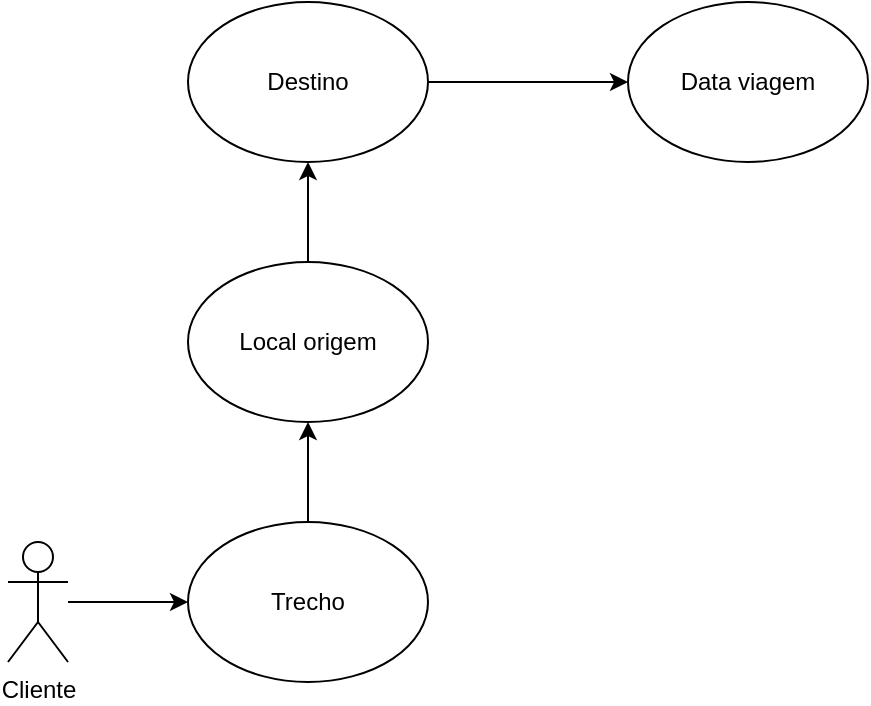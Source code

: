 <mxfile version="21.0.2" type="github">
  <diagram name="Página-1" id="1EG0DxgAQsjiDLSlLeOk">
    <mxGraphModel dx="1877" dy="619" grid="1" gridSize="10" guides="1" tooltips="1" connect="1" arrows="1" fold="1" page="1" pageScale="1" pageWidth="827" pageHeight="1169" math="0" shadow="0">
      <root>
        <mxCell id="0" />
        <mxCell id="1" parent="0" />
        <mxCell id="j4MfL8nKJJl6lGdlXzIS-10" style="edgeStyle=orthogonalEdgeStyle;rounded=0;orthogonalLoop=1;jettySize=auto;html=1;" edge="1" parent="1" source="j4MfL8nKJJl6lGdlXzIS-1" target="j4MfL8nKJJl6lGdlXzIS-9">
          <mxGeometry relative="1" as="geometry" />
        </mxCell>
        <mxCell id="j4MfL8nKJJl6lGdlXzIS-1" value="Cliente" style="shape=umlActor;verticalLabelPosition=bottom;verticalAlign=top;html=1;outlineConnect=0;" vertex="1" parent="1">
          <mxGeometry x="-60" y="310" width="30" height="60" as="geometry" />
        </mxCell>
        <mxCell id="j4MfL8nKJJl6lGdlXzIS-7" style="edgeStyle=orthogonalEdgeStyle;rounded=0;orthogonalLoop=1;jettySize=auto;html=1;" edge="1" parent="1" source="j4MfL8nKJJl6lGdlXzIS-2" target="j4MfL8nKJJl6lGdlXzIS-4">
          <mxGeometry relative="1" as="geometry" />
        </mxCell>
        <mxCell id="j4MfL8nKJJl6lGdlXzIS-2" value="Destino" style="ellipse;whiteSpace=wrap;html=1;" vertex="1" parent="1">
          <mxGeometry x="30" y="40" width="120" height="80" as="geometry" />
        </mxCell>
        <mxCell id="j4MfL8nKJJl6lGdlXzIS-6" style="edgeStyle=orthogonalEdgeStyle;rounded=0;orthogonalLoop=1;jettySize=auto;html=1;" edge="1" parent="1" source="j4MfL8nKJJl6lGdlXzIS-3" target="j4MfL8nKJJl6lGdlXzIS-2">
          <mxGeometry relative="1" as="geometry" />
        </mxCell>
        <mxCell id="j4MfL8nKJJl6lGdlXzIS-3" value="Local origem" style="ellipse;whiteSpace=wrap;html=1;" vertex="1" parent="1">
          <mxGeometry x="30" y="170" width="120" height="80" as="geometry" />
        </mxCell>
        <mxCell id="j4MfL8nKJJl6lGdlXzIS-4" value="Data viagem" style="ellipse;whiteSpace=wrap;html=1;" vertex="1" parent="1">
          <mxGeometry x="250" y="40" width="120" height="80" as="geometry" />
        </mxCell>
        <mxCell id="j4MfL8nKJJl6lGdlXzIS-11" style="edgeStyle=orthogonalEdgeStyle;rounded=0;orthogonalLoop=1;jettySize=auto;html=1;entryX=0.5;entryY=1;entryDx=0;entryDy=0;" edge="1" parent="1" source="j4MfL8nKJJl6lGdlXzIS-9" target="j4MfL8nKJJl6lGdlXzIS-3">
          <mxGeometry relative="1" as="geometry" />
        </mxCell>
        <object label="Trecho" id="j4MfL8nKJJl6lGdlXzIS-9">
          <mxCell style="ellipse;whiteSpace=wrap;html=1;" vertex="1" parent="1">
            <mxGeometry x="30" y="300" width="120" height="80" as="geometry" />
          </mxCell>
        </object>
      </root>
    </mxGraphModel>
  </diagram>
</mxfile>
